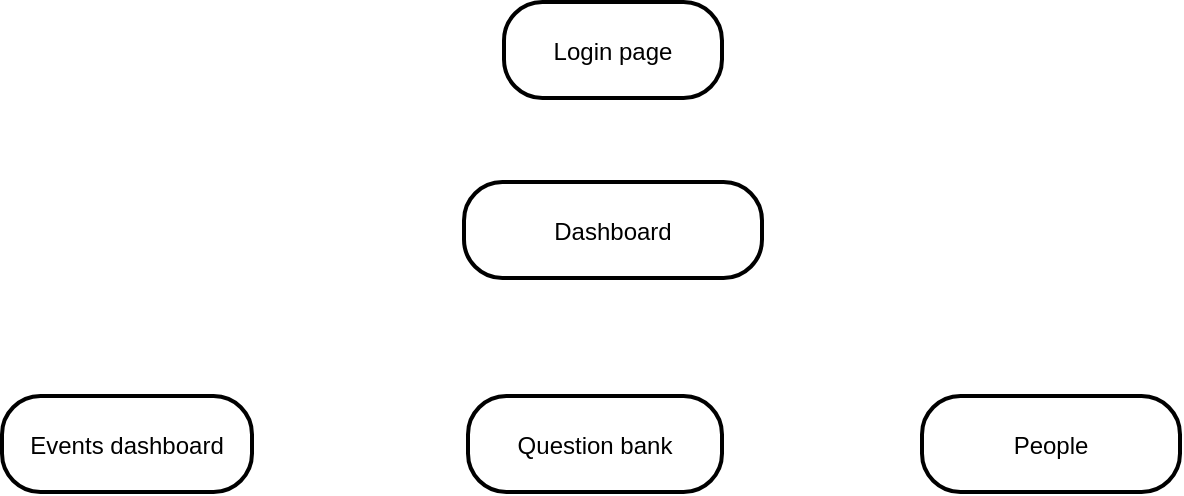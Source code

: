 <mxfile version="24.7.17">
  <diagram name="Page-1" id="L1RAyY0ZXFxSAMAAXwrL">
    <mxGraphModel dx="1050" dy="557" grid="1" gridSize="10" guides="1" tooltips="1" connect="1" arrows="1" fold="1" page="1" pageScale="1" pageWidth="1169" pageHeight="827" math="0" shadow="0">
      <root>
        <mxCell id="0" />
        <mxCell id="1" parent="0" />
        <mxCell id="2" value="Login page" style="rounded=1;arcSize=40;strokeWidth=2" parent="1" vertex="1">
          <mxGeometry x="521" y="120" width="109" height="48" as="geometry" />
        </mxCell>
        <mxCell id="5" value="Dashboard" style="rounded=1;arcSize=40;strokeWidth=2" parent="1" vertex="1">
          <mxGeometry x="501" y="210" width="149" height="48" as="geometry" />
        </mxCell>
        <mxCell id="6" value="Events dashboard" style="rounded=1;arcSize=40;strokeWidth=2" parent="1" vertex="1">
          <mxGeometry x="270" y="317" width="125" height="48" as="geometry" />
        </mxCell>
        <mxCell id="7" value="Question bank" style="rounded=1;arcSize=40;strokeWidth=2" parent="1" vertex="1">
          <mxGeometry x="503" y="317" width="127" height="48" as="geometry" />
        </mxCell>
        <mxCell id="8" value="People" style="rounded=1;arcSize=40;strokeWidth=2" parent="1" vertex="1">
          <mxGeometry x="730" y="317" width="129" height="48" as="geometry" />
        </mxCell>
      </root>
    </mxGraphModel>
  </diagram>
</mxfile>
